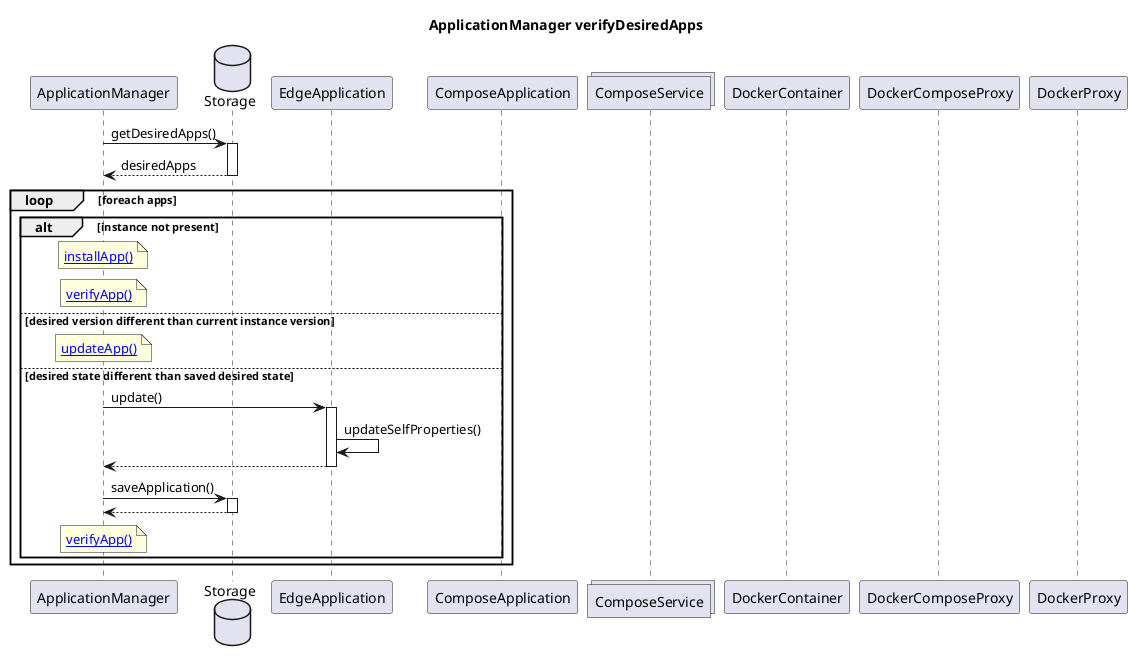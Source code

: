 @startuml
title "ApplicationManager verifyDesiredApps"

!startsub verifyDesiredApps
participant ApplicationManager as AM
database Storage as Stor
participant EdgeApplication as EApp
participant ComposeApplication as CA
collections ComposeService as CS
participant DockerContainer as DCont
participant DockerComposeProxy as DComp
participant DockerProxy as D

AM->Stor ++: getDesiredApps()
Stor-->AM --: desiredApps
loop foreach apps
    alt instance not present
        note over AM: [[http://www.plantuml.com/plantuml/proxy?cache=no&src=https://raw.githubusercontent.com/se-edge/diagrams/develop/ApplicationManager/installApp.puml&fmt=svg installApp()]]
        note over AM: [[http://www.plantuml.com/plantuml/proxy?cache=no&src=https://raw.githubusercontent.com/se-edge/diagrams/develop/ApplicationManager/verifyApp.puml&fmt=svg verifyApp()]]

    else desired version different than current instance version
        note over AM: [[http://www.plantuml.com/plantuml/proxy?cache=no&src=https://raw.githubusercontent.com/se-edge/diagrams/develop/ApplicationManager/updateApp.puml&fmt=svg updateApp()]]

    else desired state different than saved desired state
        AM->EApp ++: update()
        EApp->EApp: updateSelfProperties()
        EApp-->AM --:
        AM->Stor ++: saveApplication()
        Stor-->AM --:
        note over AM: [[http://www.plantuml.com/plantuml/proxy?cache=no&src=https://raw.githubusercontent.com/se-edge/diagrams/develop/ApplicationManager/verifyApp.puml&fmt=svg verifyApp()]]
    end
end

!endsub
@enduml
